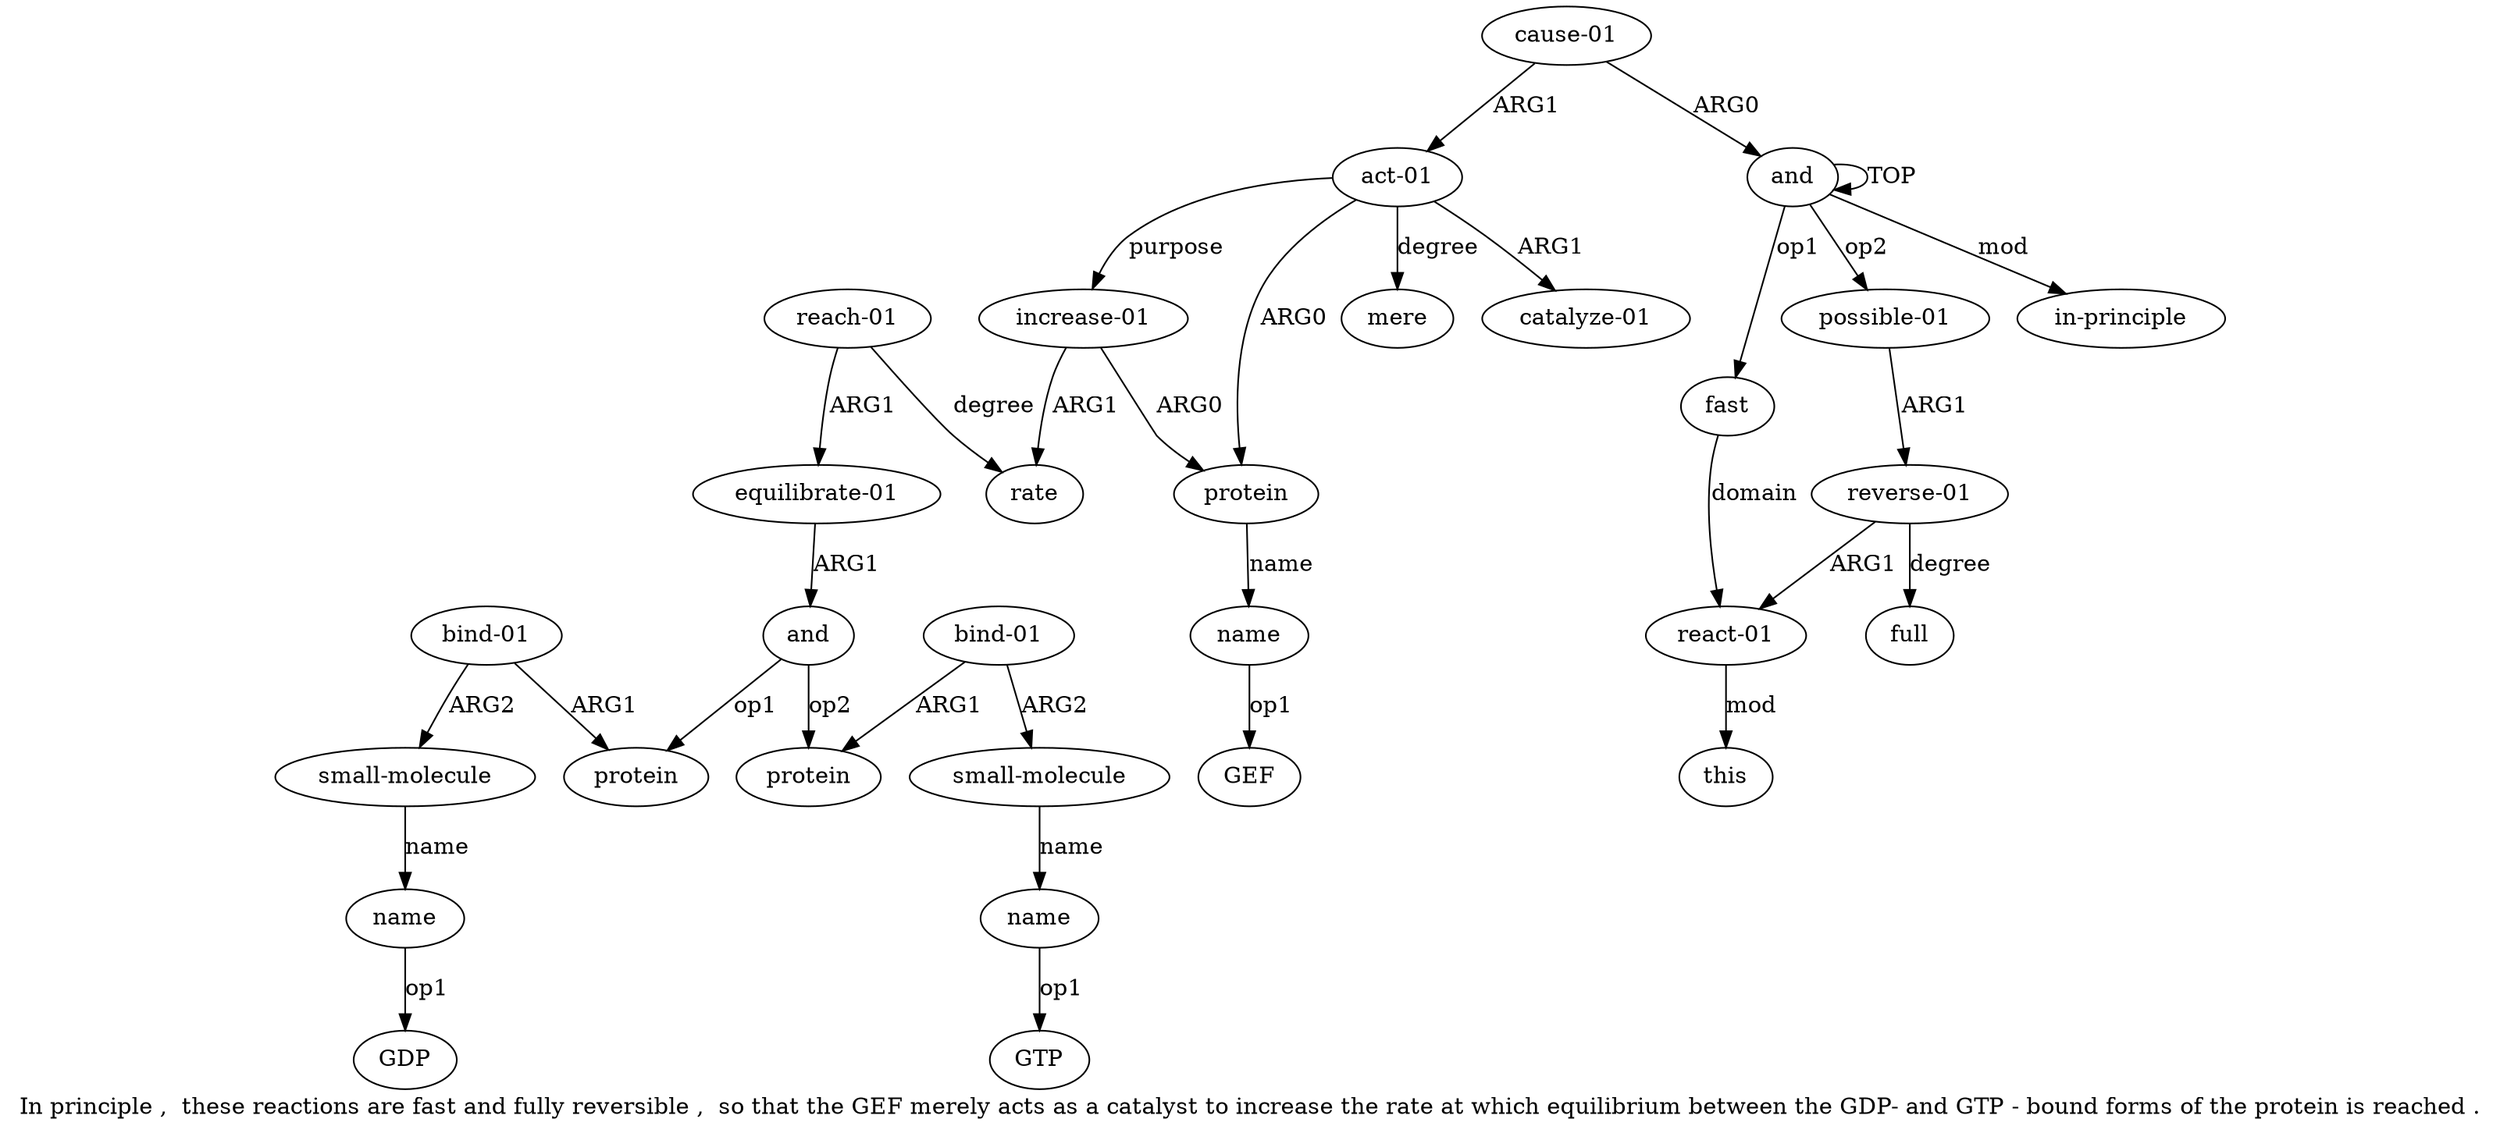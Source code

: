 digraph  {
	graph [label="In principle ,  these reactions are fast and fully reversible ,  so that the GEF merely acts as a catalyst to increase the rate \
at which equilibrium between the GDP- and GTP - bound forms of the protein is reached ."];
	node [label="\N"];
	a20	 [color=black,
		gold_ind=20,
		gold_label="bind-01",
		label="bind-01",
		test_ind=20,
		test_label="bind-01"];
	a21	 [color=black,
		gold_ind=21,
		gold_label="small-molecule",
		label="small-molecule",
		test_ind=21,
		test_label="small-molecule"];
	a20 -> a21 [key=0,
	color=black,
	gold_label=ARG2,
	label=ARG2,
	test_label=ARG2];
a19 [color=black,
	gold_ind=19,
	gold_label=protein,
	label=protein,
	test_ind=19,
	test_label=protein];
a20 -> a19 [key=0,
color=black,
gold_label=ARG1,
label=ARG1,
test_label=ARG1];
a22 [color=black,
gold_ind=22,
gold_label=name,
label=name,
test_ind=22,
test_label=name];
a21 -> a22 [key=0,
color=black,
gold_label=name,
label=name,
test_label=name];
"a22 GDP" [color=black,
gold_ind=-1,
gold_label=GDP,
label=GDP,
test_ind=-1,
test_label=GDP];
a22 -> "a22 GDP" [key=0,
color=black,
gold_label=op1,
label=op1,
test_label=op1];
a23 [color=black,
gold_ind=23,
gold_label=protein,
label=protein,
test_ind=23,
test_label=protein];
a24 [color=black,
gold_ind=24,
gold_label="bind-01",
label="bind-01",
test_ind=24,
test_label="bind-01"];
a24 -> a23 [key=0,
color=black,
gold_label=ARG1,
label=ARG1,
test_label=ARG1];
a25 [color=black,
gold_ind=25,
gold_label="small-molecule",
label="small-molecule",
test_ind=25,
test_label="small-molecule"];
a24 -> a25 [key=0,
color=black,
gold_label=ARG2,
label=ARG2,
test_label=ARG2];
a26 [color=black,
gold_ind=26,
gold_label=name,
label=name,
test_ind=26,
test_label=name];
a25 -> a26 [key=0,
color=black,
gold_label=name,
label=name,
test_label=name];
"a26 GTP" [color=black,
gold_ind=-1,
gold_label=GTP,
label=GTP,
test_ind=-1,
test_label=GTP];
a26 -> "a26 GTP" [key=0,
color=black,
gold_label=op1,
label=op1,
test_label=op1];
"a11 GEF" [color=black,
gold_ind=-1,
gold_label=GEF,
label=GEF,
test_ind=-1,
test_label=GEF];
a15 [color=black,
gold_ind=15,
gold_label=rate,
label=rate,
test_ind=15,
test_label=rate];
a14 [color=black,
gold_ind=14,
gold_label="increase-01",
label="increase-01",
test_ind=14,
test_label="increase-01"];
a14 -> a15 [key=0,
color=black,
gold_label=ARG1,
label=ARG1,
test_label=ARG1];
a10 [color=black,
gold_ind=10,
gold_label=protein,
label=protein,
test_ind=10,
test_label=protein];
a14 -> a10 [key=0,
color=black,
gold_label=ARG0,
label=ARG0,
test_label=ARG0];
a17 [color=black,
gold_ind=17,
gold_label="equilibrate-01",
label="equilibrate-01",
test_ind=17,
test_label="equilibrate-01"];
a18 [color=black,
gold_ind=18,
gold_label=and,
label=and,
test_ind=18,
test_label=and];
a17 -> a18 [key=0,
color=black,
gold_label=ARG1,
label=ARG1,
test_label=ARG1];
a16 [color=black,
gold_ind=16,
gold_label="reach-01",
label="reach-01",
test_ind=16,
test_label="reach-01"];
a16 -> a15 [key=0,
color=black,
gold_label=degree,
label=degree,
test_label=degree];
a16 -> a17 [key=0,
color=black,
gold_label=ARG1,
label=ARG1,
test_label=ARG1];
a11 [color=black,
gold_ind=11,
gold_label=name,
label=name,
test_ind=11,
test_label=name];
a11 -> "a11 GEF" [key=0,
color=black,
gold_label=op1,
label=op1,
test_label=op1];
a10 -> a11 [key=0,
color=black,
gold_label=name,
label=name,
test_label=name];
a13 [color=black,
gold_ind=13,
gold_label=mere,
label=mere,
test_ind=13,
test_label=mere];
a12 [color=black,
gold_ind=12,
gold_label="catalyze-01",
label="catalyze-01",
test_ind=12,
test_label="catalyze-01"];
a18 -> a23 [key=0,
color=black,
gold_label=op2,
label=op2,
test_label=op2];
a18 -> a19 [key=0,
color=black,
gold_label=op1,
label=op1,
test_label=op1];
a1 [color=black,
gold_ind=1,
gold_label=fast,
label=fast,
test_ind=1,
test_label=fast];
a2 [color=black,
gold_ind=2,
gold_label="react-01",
label="react-01",
test_ind=2,
test_label="react-01"];
a1 -> a2 [key=0,
color=black,
gold_label=domain,
label=domain,
test_label=domain];
a0 [color=black,
gold_ind=0,
gold_label=and,
label=and,
test_ind=0,
test_label=and];
a0 -> a1 [key=0,
color=black,
gold_label=op1,
label=op1,
test_label=op1];
a0 -> a0 [key=0,
color=black,
gold_label=TOP,
label=TOP,
test_label=TOP];
a4 [color=black,
gold_ind=4,
gold_label="possible-01",
label="possible-01",
test_ind=4,
test_label="possible-01"];
a0 -> a4 [key=0,
color=black,
gold_label=op2,
label=op2,
test_label=op2];
a7 [color=black,
gold_ind=7,
gold_label="in-principle",
label="in-principle",
test_ind=7,
test_label="in-principle"];
a0 -> a7 [key=0,
color=black,
gold_label=mod,
label=mod,
test_label=mod];
a3 [color=black,
gold_ind=3,
gold_label=this,
label=this,
test_ind=3,
test_label=this];
a2 -> a3 [key=0,
color=black,
gold_label=mod,
label=mod,
test_label=mod];
a5 [color=black,
gold_ind=5,
gold_label="reverse-01",
label="reverse-01",
test_ind=5,
test_label="reverse-01"];
a5 -> a2 [key=0,
color=black,
gold_label=ARG1,
label=ARG1,
test_label=ARG1];
a6 [color=black,
gold_ind=6,
gold_label=full,
label=full,
test_ind=6,
test_label=full];
a5 -> a6 [key=0,
color=black,
gold_label=degree,
label=degree,
test_label=degree];
a4 -> a5 [key=0,
color=black,
gold_label=ARG1,
label=ARG1,
test_label=ARG1];
a9 [color=black,
gold_ind=9,
gold_label="act-01",
label="act-01",
test_ind=9,
test_label="act-01"];
a9 -> a14 [key=0,
color=black,
gold_label=purpose,
label=purpose,
test_label=purpose];
a9 -> a10 [key=0,
color=black,
gold_label=ARG0,
label=ARG0,
test_label=ARG0];
a9 -> a13 [key=0,
color=black,
gold_label=degree,
label=degree,
test_label=degree];
a9 -> a12 [key=0,
color=black,
gold_label=ARG1,
label=ARG1,
test_label=ARG1];
a8 [color=black,
gold_ind=8,
gold_label="cause-01",
label="cause-01",
test_ind=8,
test_label="cause-01"];
a8 -> a0 [key=0,
color=black,
gold_label=ARG0,
label=ARG0,
test_label=ARG0];
a8 -> a9 [key=0,
color=black,
gold_label=ARG1,
label=ARG1,
test_label=ARG1];
}
